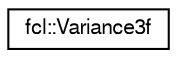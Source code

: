 digraph "Graphical Class Hierarchy"
{
  edge [fontname="FreeSans",fontsize="10",labelfontname="FreeSans",labelfontsize="10"];
  node [fontname="FreeSans",fontsize="10",shape=record];
  rankdir="LR";
  Node1 [label="fcl::Variance3f",height=0.2,width=0.4,color="black", fillcolor="white", style="filled",URL="$a00221.html",tooltip="Class for variance matrix in 3d. "];
}
